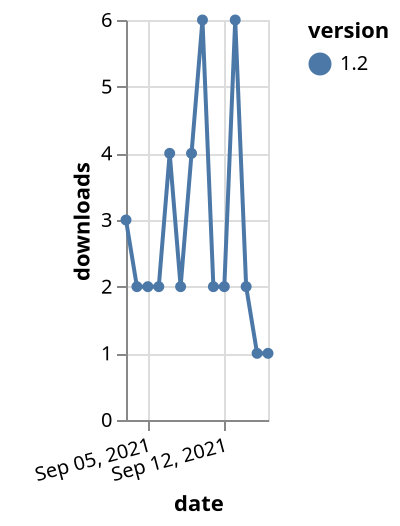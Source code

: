 {"$schema": "https://vega.github.io/schema/vega-lite/v5.json", "description": "A simple bar chart with embedded data.", "data": {"values": [{"date": "2021-09-03", "total": 2456, "delta": 3, "version": "1.2"}, {"date": "2021-09-04", "total": 2458, "delta": 2, "version": "1.2"}, {"date": "2021-09-05", "total": 2460, "delta": 2, "version": "1.2"}, {"date": "2021-09-06", "total": 2462, "delta": 2, "version": "1.2"}, {"date": "2021-09-07", "total": 2466, "delta": 4, "version": "1.2"}, {"date": "2021-09-08", "total": 2468, "delta": 2, "version": "1.2"}, {"date": "2021-09-09", "total": 2472, "delta": 4, "version": "1.2"}, {"date": "2021-09-10", "total": 2478, "delta": 6, "version": "1.2"}, {"date": "2021-09-11", "total": 2480, "delta": 2, "version": "1.2"}, {"date": "2021-09-12", "total": 2482, "delta": 2, "version": "1.2"}, {"date": "2021-09-13", "total": 2488, "delta": 6, "version": "1.2"}, {"date": "2021-09-14", "total": 2490, "delta": 2, "version": "1.2"}, {"date": "2021-09-15", "total": 2491, "delta": 1, "version": "1.2"}, {"date": "2021-09-16", "total": 2492, "delta": 1, "version": "1.2"}]}, "width": "container", "mark": {"type": "line", "point": {"filled": true}}, "encoding": {"x": {"field": "date", "type": "temporal", "timeUnit": "yearmonthdate", "title": "date", "axis": {"labelAngle": -15}}, "y": {"field": "delta", "type": "quantitative", "title": "downloads"}, "color": {"field": "version", "type": "nominal"}, "tooltip": {"field": "delta"}}}